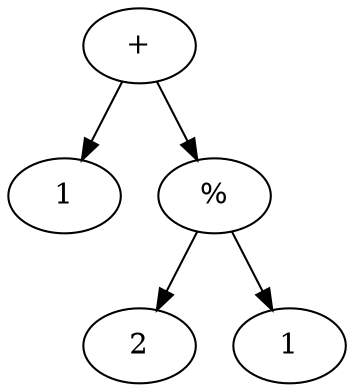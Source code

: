 digraph {
    0 [label="+"];
    1 [label=1];
    2 [label="%"];
    3 [label=2];
    4 [label=1];
    0 -> 1;
    0 -> 2;
    2 -> 3;
    2 -> 4;
}